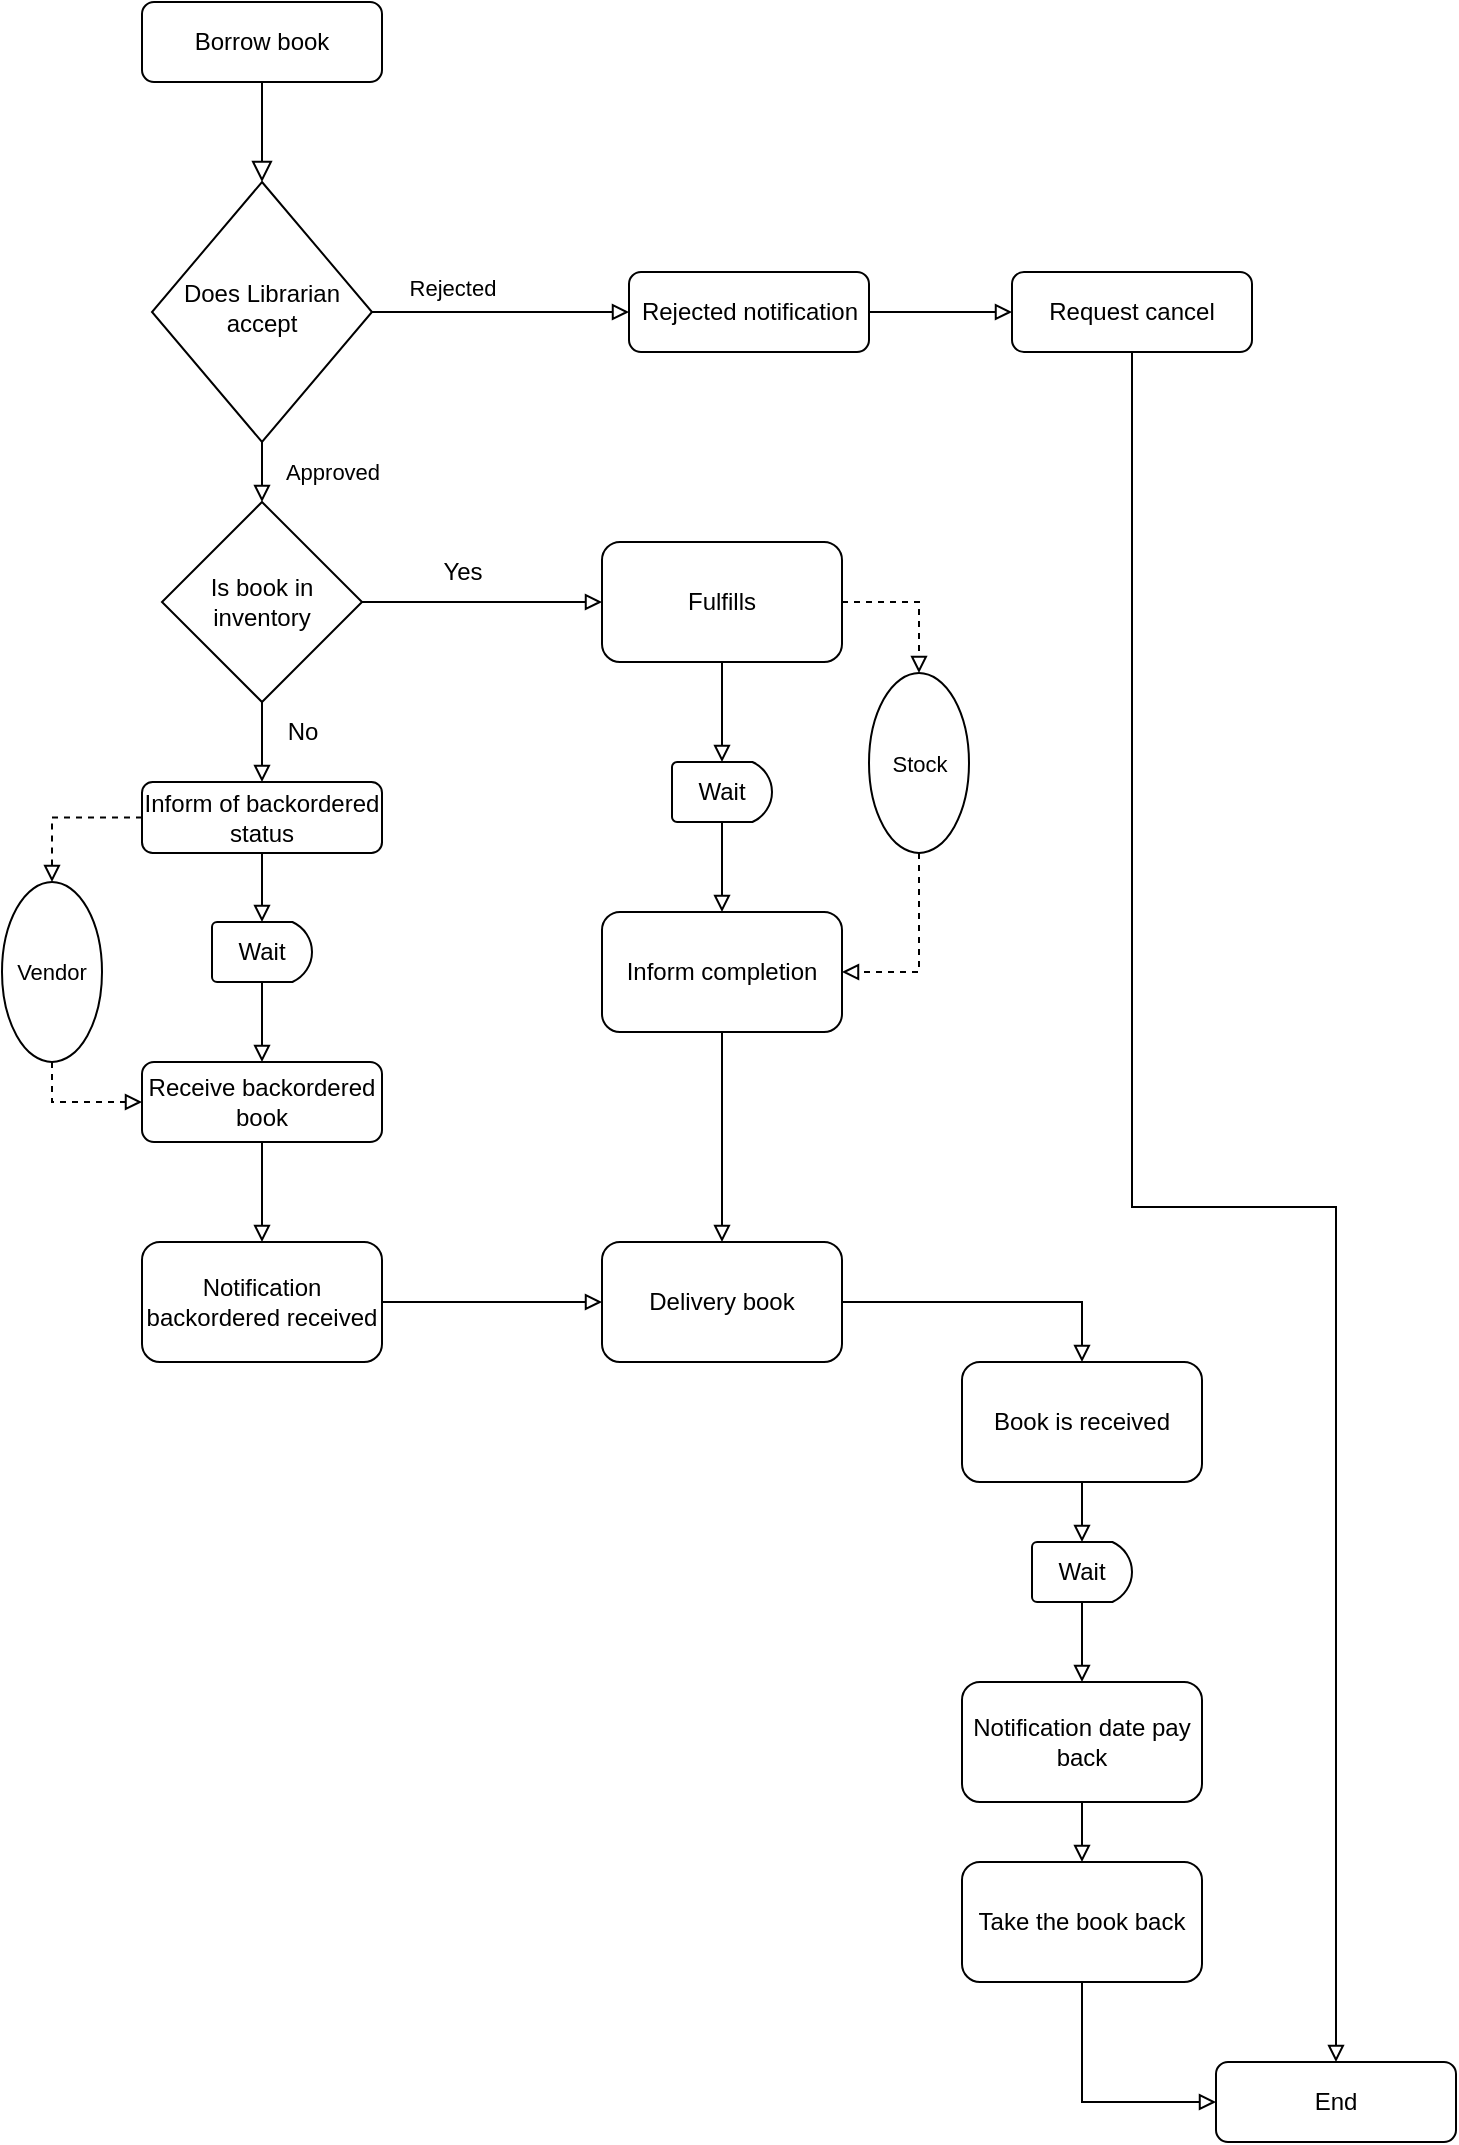<mxfile version="21.2.1" type="github">
  <diagram id="C5RBs43oDa-KdzZeNtuy" name="Page-1">
    <mxGraphModel dx="1434" dy="707" grid="1" gridSize="10" guides="1" tooltips="1" connect="1" arrows="1" fold="1" page="1" pageScale="1" pageWidth="827" pageHeight="1169" math="0" shadow="0">
      <root>
        <mxCell id="WIyWlLk6GJQsqaUBKTNV-0" />
        <mxCell id="WIyWlLk6GJQsqaUBKTNV-1" parent="WIyWlLk6GJQsqaUBKTNV-0" />
        <mxCell id="7vyjgsjqata19QfuYp4s-27" value="" style="rounded=0;html=1;jettySize=auto;orthogonalLoop=1;fontSize=11;endArrow=block;endFill=0;endSize=8;strokeWidth=1;shadow=0;labelBackgroundColor=none;edgeStyle=orthogonalEdgeStyle;" parent="WIyWlLk6GJQsqaUBKTNV-1" source="7vyjgsjqata19QfuYp4s-28" target="7vyjgsjqata19QfuYp4s-31" edge="1">
          <mxGeometry relative="1" as="geometry" />
        </mxCell>
        <mxCell id="7vyjgsjqata19QfuYp4s-28" value="Borrow book" style="rounded=1;whiteSpace=wrap;html=1;fontSize=12;glass=0;strokeWidth=1;shadow=0;" parent="WIyWlLk6GJQsqaUBKTNV-1" vertex="1">
          <mxGeometry x="110" y="90" width="120" height="40" as="geometry" />
        </mxCell>
        <mxCell id="7vyjgsjqata19QfuYp4s-29" value="" style="edgeStyle=orthogonalEdgeStyle;shape=connector;rounded=0;orthogonalLoop=1;jettySize=auto;html=1;labelBackgroundColor=default;strokeColor=default;strokeWidth=1;fontFamily=Helvetica;fontSize=11;fontColor=default;endArrow=block;endFill=0;entryX=0;entryY=0.5;entryDx=0;entryDy=0;" parent="WIyWlLk6GJQsqaUBKTNV-1" source="7vyjgsjqata19QfuYp4s-31" target="7vyjgsjqata19QfuYp4s-40" edge="1">
          <mxGeometry relative="1" as="geometry">
            <mxPoint x="290" y="245" as="targetPoint" />
          </mxGeometry>
        </mxCell>
        <mxCell id="7vyjgsjqata19QfuYp4s-69" style="edgeStyle=orthogonalEdgeStyle;rounded=0;orthogonalLoop=1;jettySize=auto;html=1;entryX=0.5;entryY=0;entryDx=0;entryDy=0;entryPerimeter=0;endArrow=block;endFill=0;" parent="WIyWlLk6GJQsqaUBKTNV-1" source="7vyjgsjqata19QfuYp4s-31" target="7vyjgsjqata19QfuYp4s-54" edge="1">
          <mxGeometry relative="1" as="geometry" />
        </mxCell>
        <mxCell id="7vyjgsjqata19QfuYp4s-31" value="Does Librarian accept" style="rhombus;whiteSpace=wrap;html=1;shadow=0;fontFamily=Helvetica;fontSize=12;align=center;strokeWidth=1;spacing=6;spacingTop=-4;" parent="WIyWlLk6GJQsqaUBKTNV-1" vertex="1">
          <mxGeometry x="115" y="180" width="110" height="130" as="geometry" />
        </mxCell>
        <mxCell id="7vyjgsjqata19QfuYp4s-68" style="edgeStyle=orthogonalEdgeStyle;rounded=0;orthogonalLoop=1;jettySize=auto;html=1;entryX=0;entryY=0.5;entryDx=0;entryDy=0;endArrow=block;endFill=0;" parent="WIyWlLk6GJQsqaUBKTNV-1" source="7vyjgsjqata19QfuYp4s-40" target="7vyjgsjqata19QfuYp4s-42" edge="1">
          <mxGeometry relative="1" as="geometry" />
        </mxCell>
        <mxCell id="7vyjgsjqata19QfuYp4s-40" value="Rejected notification" style="rounded=1;whiteSpace=wrap;html=1;fontSize=12;glass=0;strokeWidth=1;shadow=0;" parent="WIyWlLk6GJQsqaUBKTNV-1" vertex="1">
          <mxGeometry x="353.5" y="225" width="120" height="40" as="geometry" />
        </mxCell>
        <mxCell id="7vyjgsjqata19QfuYp4s-41" value="" style="edgeStyle=orthogonalEdgeStyle;shape=connector;rounded=0;orthogonalLoop=1;jettySize=auto;html=1;labelBackgroundColor=default;strokeColor=default;strokeWidth=1;fontFamily=Helvetica;fontSize=11;fontColor=default;endArrow=block;endFill=0;entryX=0.5;entryY=0;entryDx=0;entryDy=0;" parent="WIyWlLk6GJQsqaUBKTNV-1" source="7vyjgsjqata19QfuYp4s-42" target="7vyjgsjqata19QfuYp4s-45" edge="1">
          <mxGeometry relative="1" as="geometry">
            <mxPoint x="605" y="530" as="targetPoint" />
          </mxGeometry>
        </mxCell>
        <mxCell id="7vyjgsjqata19QfuYp4s-42" value="Request cancel" style="rounded=1;whiteSpace=wrap;html=1;fontSize=12;glass=0;strokeWidth=1;shadow=0;" parent="WIyWlLk6GJQsqaUBKTNV-1" vertex="1">
          <mxGeometry x="545" y="225" width="120" height="40" as="geometry" />
        </mxCell>
        <mxCell id="7vyjgsjqata19QfuYp4s-45" value="End" style="rounded=1;whiteSpace=wrap;html=1;fontSize=12;glass=0;strokeWidth=1;shadow=0;" parent="WIyWlLk6GJQsqaUBKTNV-1" vertex="1">
          <mxGeometry x="647" y="1120" width="120" height="40" as="geometry" />
        </mxCell>
        <mxCell id="7vyjgsjqata19QfuYp4s-48" value="Rejected" style="text;html=1;align=center;verticalAlign=middle;resizable=0;points=[];autosize=1;strokeColor=none;fillColor=none;fontSize=11;fontFamily=Helvetica;fontColor=default;" parent="WIyWlLk6GJQsqaUBKTNV-1" vertex="1">
          <mxGeometry x="230" y="218" width="70" height="30" as="geometry" />
        </mxCell>
        <mxCell id="7vyjgsjqata19QfuYp4s-49" value="Approved" style="text;html=1;align=center;verticalAlign=middle;resizable=0;points=[];autosize=1;strokeColor=none;fillColor=none;fontSize=11;fontFamily=Helvetica;fontColor=default;" parent="WIyWlLk6GJQsqaUBKTNV-1" vertex="1">
          <mxGeometry x="170" y="310" width="70" height="30" as="geometry" />
        </mxCell>
        <mxCell id="M3PrD7Hc3WXVOjsDAMgX-13" style="edgeStyle=orthogonalEdgeStyle;rounded=0;orthogonalLoop=1;jettySize=auto;html=1;entryX=1;entryY=0.5;entryDx=0;entryDy=0;dashed=1;endArrow=block;endFill=0;exitX=0.5;exitY=1;exitDx=0;exitDy=0;exitPerimeter=0;" parent="WIyWlLk6GJQsqaUBKTNV-1" source="7vyjgsjqata19QfuYp4s-51" target="7vyjgsjqata19QfuYp4s-66" edge="1">
          <mxGeometry relative="1" as="geometry" />
        </mxCell>
        <mxCell id="7vyjgsjqata19QfuYp4s-51" value="Stock" style="strokeWidth=1;html=1;shape=mxgraph.flowchart.start_2;whiteSpace=wrap;fontFamily=Helvetica;fontSize=11;fontColor=default;" parent="WIyWlLk6GJQsqaUBKTNV-1" vertex="1">
          <mxGeometry x="473.5" y="425.5" width="50" height="90" as="geometry" />
        </mxCell>
        <mxCell id="7vyjgsjqata19QfuYp4s-70" style="edgeStyle=orthogonalEdgeStyle;rounded=0;orthogonalLoop=1;jettySize=auto;html=1;entryX=0.5;entryY=0;entryDx=0;entryDy=0;endArrow=block;endFill=0;" parent="WIyWlLk6GJQsqaUBKTNV-1" source="7vyjgsjqata19QfuYp4s-54" target="7vyjgsjqata19QfuYp4s-55" edge="1">
          <mxGeometry relative="1" as="geometry" />
        </mxCell>
        <mxCell id="7vyjgsjqata19QfuYp4s-71" style="edgeStyle=orthogonalEdgeStyle;rounded=0;orthogonalLoop=1;jettySize=auto;html=1;entryX=0;entryY=0.5;entryDx=0;entryDy=0;endArrow=block;endFill=0;" parent="WIyWlLk6GJQsqaUBKTNV-1" source="7vyjgsjqata19QfuYp4s-54" target="M3PrD7Hc3WXVOjsDAMgX-0" edge="1">
          <mxGeometry relative="1" as="geometry" />
        </mxCell>
        <mxCell id="7vyjgsjqata19QfuYp4s-54" value="Is book in inventory" style="strokeWidth=1;html=1;shape=mxgraph.flowchart.decision;whiteSpace=wrap;" parent="WIyWlLk6GJQsqaUBKTNV-1" vertex="1">
          <mxGeometry x="120" y="340" width="100" height="100" as="geometry" />
        </mxCell>
        <mxCell id="7vyjgsjqata19QfuYp4s-72" style="edgeStyle=orthogonalEdgeStyle;rounded=0;orthogonalLoop=1;jettySize=auto;html=1;entryX=0.5;entryY=0;entryDx=0;entryDy=0;entryPerimeter=0;endArrow=block;endFill=0;" parent="WIyWlLk6GJQsqaUBKTNV-1" source="7vyjgsjqata19QfuYp4s-55" target="7vyjgsjqata19QfuYp4s-58" edge="1">
          <mxGeometry relative="1" as="geometry" />
        </mxCell>
        <mxCell id="M3PrD7Hc3WXVOjsDAMgX-15" style="edgeStyle=orthogonalEdgeStyle;rounded=0;orthogonalLoop=1;jettySize=auto;html=1;entryX=0.5;entryY=0;entryDx=0;entryDy=0;entryPerimeter=0;dashed=1;endArrow=block;endFill=0;" parent="WIyWlLk6GJQsqaUBKTNV-1" source="7vyjgsjqata19QfuYp4s-55" target="M3PrD7Hc3WXVOjsDAMgX-14" edge="1">
          <mxGeometry relative="1" as="geometry" />
        </mxCell>
        <mxCell id="7vyjgsjqata19QfuYp4s-55" value="Inform of backordered status" style="rounded=1;whiteSpace=wrap;html=1;" parent="WIyWlLk6GJQsqaUBKTNV-1" vertex="1">
          <mxGeometry x="110" y="480" width="120" height="35.5" as="geometry" />
        </mxCell>
        <mxCell id="7vyjgsjqata19QfuYp4s-74" value="" style="edgeStyle=orthogonalEdgeStyle;rounded=0;orthogonalLoop=1;jettySize=auto;html=1;endArrow=block;endFill=0;" parent="WIyWlLk6GJQsqaUBKTNV-1" source="7vyjgsjqata19QfuYp4s-56" target="7vyjgsjqata19QfuYp4s-59" edge="1">
          <mxGeometry relative="1" as="geometry" />
        </mxCell>
        <mxCell id="7vyjgsjqata19QfuYp4s-56" value="Receive backordered book" style="rounded=1;whiteSpace=wrap;html=1;" parent="WIyWlLk6GJQsqaUBKTNV-1" vertex="1">
          <mxGeometry x="110" y="620" width="120" height="40" as="geometry" />
        </mxCell>
        <mxCell id="7vyjgsjqata19QfuYp4s-57" value="No" style="text;html=1;align=center;verticalAlign=middle;resizable=0;points=[];autosize=1;strokeColor=none;fillColor=none;" parent="WIyWlLk6GJQsqaUBKTNV-1" vertex="1">
          <mxGeometry x="170" y="440" width="40" height="30" as="geometry" />
        </mxCell>
        <mxCell id="7vyjgsjqata19QfuYp4s-73" value="" style="edgeStyle=orthogonalEdgeStyle;rounded=0;orthogonalLoop=1;jettySize=auto;html=1;endArrow=block;endFill=0;" parent="WIyWlLk6GJQsqaUBKTNV-1" source="7vyjgsjqata19QfuYp4s-58" target="7vyjgsjqata19QfuYp4s-56" edge="1">
          <mxGeometry relative="1" as="geometry" />
        </mxCell>
        <mxCell id="7vyjgsjqata19QfuYp4s-58" value="Wait" style="strokeWidth=1;html=1;shape=mxgraph.flowchart.delay;whiteSpace=wrap;" parent="WIyWlLk6GJQsqaUBKTNV-1" vertex="1">
          <mxGeometry x="145" y="550" width="50" height="30" as="geometry" />
        </mxCell>
        <mxCell id="7vyjgsjqata19QfuYp4s-76" style="edgeStyle=orthogonalEdgeStyle;rounded=0;orthogonalLoop=1;jettySize=auto;html=1;entryX=0;entryY=0.5;entryDx=0;entryDy=0;endArrow=block;endFill=0;" parent="WIyWlLk6GJQsqaUBKTNV-1" source="7vyjgsjqata19QfuYp4s-59" target="7vyjgsjqata19QfuYp4s-60" edge="1">
          <mxGeometry relative="1" as="geometry" />
        </mxCell>
        <mxCell id="7vyjgsjqata19QfuYp4s-59" value="Notification backordered received" style="rounded=1;whiteSpace=wrap;html=1;" parent="WIyWlLk6GJQsqaUBKTNV-1" vertex="1">
          <mxGeometry x="110" y="710" width="120" height="60" as="geometry" />
        </mxCell>
        <mxCell id="7vyjgsjqata19QfuYp4s-77" style="edgeStyle=orthogonalEdgeStyle;rounded=0;orthogonalLoop=1;jettySize=auto;html=1;entryX=0.5;entryY=0;entryDx=0;entryDy=0;endArrow=block;endFill=0;" parent="WIyWlLk6GJQsqaUBKTNV-1" source="7vyjgsjqata19QfuYp4s-60" target="7vyjgsjqata19QfuYp4s-61" edge="1">
          <mxGeometry relative="1" as="geometry" />
        </mxCell>
        <mxCell id="7vyjgsjqata19QfuYp4s-60" value="Delivery book" style="rounded=1;whiteSpace=wrap;html=1;" parent="WIyWlLk6GJQsqaUBKTNV-1" vertex="1">
          <mxGeometry x="340" y="710" width="120" height="60" as="geometry" />
        </mxCell>
        <mxCell id="7vyjgsjqata19QfuYp4s-78" style="edgeStyle=orthogonalEdgeStyle;rounded=0;orthogonalLoop=1;jettySize=auto;html=1;entryX=0.5;entryY=0;entryDx=0;entryDy=0;entryPerimeter=0;endArrow=block;endFill=0;" parent="WIyWlLk6GJQsqaUBKTNV-1" source="7vyjgsjqata19QfuYp4s-61" target="7vyjgsjqata19QfuYp4s-62" edge="1">
          <mxGeometry relative="1" as="geometry" />
        </mxCell>
        <mxCell id="7vyjgsjqata19QfuYp4s-61" value="Book is received" style="rounded=1;whiteSpace=wrap;html=1;" parent="WIyWlLk6GJQsqaUBKTNV-1" vertex="1">
          <mxGeometry x="520" y="770" width="120" height="60" as="geometry" />
        </mxCell>
        <mxCell id="7vyjgsjqata19QfuYp4s-79" style="edgeStyle=orthogonalEdgeStyle;rounded=0;orthogonalLoop=1;jettySize=auto;html=1;entryX=0.5;entryY=0;entryDx=0;entryDy=0;endArrow=block;endFill=0;" parent="WIyWlLk6GJQsqaUBKTNV-1" source="7vyjgsjqata19QfuYp4s-62" target="7vyjgsjqata19QfuYp4s-63" edge="1">
          <mxGeometry relative="1" as="geometry" />
        </mxCell>
        <mxCell id="7vyjgsjqata19QfuYp4s-62" value="Wait" style="strokeWidth=1;html=1;shape=mxgraph.flowchart.delay;whiteSpace=wrap;" parent="WIyWlLk6GJQsqaUBKTNV-1" vertex="1">
          <mxGeometry x="555" y="860" width="50" height="30" as="geometry" />
        </mxCell>
        <mxCell id="7vyjgsjqata19QfuYp4s-80" style="edgeStyle=orthogonalEdgeStyle;rounded=0;orthogonalLoop=1;jettySize=auto;html=1;entryX=0.5;entryY=0;entryDx=0;entryDy=0;endArrow=block;endFill=0;" parent="WIyWlLk6GJQsqaUBKTNV-1" source="7vyjgsjqata19QfuYp4s-63" target="7vyjgsjqata19QfuYp4s-64" edge="1">
          <mxGeometry relative="1" as="geometry" />
        </mxCell>
        <mxCell id="7vyjgsjqata19QfuYp4s-63" value="Notification date pay back" style="rounded=1;whiteSpace=wrap;html=1;" parent="WIyWlLk6GJQsqaUBKTNV-1" vertex="1">
          <mxGeometry x="520" y="930" width="120" height="60" as="geometry" />
        </mxCell>
        <mxCell id="7vyjgsjqata19QfuYp4s-81" style="edgeStyle=orthogonalEdgeStyle;rounded=0;orthogonalLoop=1;jettySize=auto;html=1;entryX=0;entryY=0.5;entryDx=0;entryDy=0;exitX=0.5;exitY=1;exitDx=0;exitDy=0;endArrow=block;endFill=0;" parent="WIyWlLk6GJQsqaUBKTNV-1" source="7vyjgsjqata19QfuYp4s-64" target="7vyjgsjqata19QfuYp4s-45" edge="1">
          <mxGeometry relative="1" as="geometry" />
        </mxCell>
        <mxCell id="7vyjgsjqata19QfuYp4s-64" value="Take the book back" style="rounded=1;whiteSpace=wrap;html=1;" parent="WIyWlLk6GJQsqaUBKTNV-1" vertex="1">
          <mxGeometry x="520" y="1020" width="120" height="60" as="geometry" />
        </mxCell>
        <mxCell id="7vyjgsjqata19QfuYp4s-65" value="Yes" style="text;html=1;align=center;verticalAlign=middle;resizable=0;points=[];autosize=1;strokeColor=none;fillColor=none;" parent="WIyWlLk6GJQsqaUBKTNV-1" vertex="1">
          <mxGeometry x="250" y="360" width="40" height="30" as="geometry" />
        </mxCell>
        <mxCell id="7vyjgsjqata19QfuYp4s-75" style="edgeStyle=orthogonalEdgeStyle;rounded=0;orthogonalLoop=1;jettySize=auto;html=1;entryX=0.5;entryY=0;entryDx=0;entryDy=0;endArrow=block;endFill=0;" parent="WIyWlLk6GJQsqaUBKTNV-1" source="7vyjgsjqata19QfuYp4s-66" target="7vyjgsjqata19QfuYp4s-60" edge="1">
          <mxGeometry relative="1" as="geometry" />
        </mxCell>
        <mxCell id="7vyjgsjqata19QfuYp4s-66" value="Inform completion" style="rounded=1;whiteSpace=wrap;html=1;" parent="WIyWlLk6GJQsqaUBKTNV-1" vertex="1">
          <mxGeometry x="340" y="545" width="120" height="60" as="geometry" />
        </mxCell>
        <mxCell id="M3PrD7Hc3WXVOjsDAMgX-10" style="edgeStyle=orthogonalEdgeStyle;rounded=0;orthogonalLoop=1;jettySize=auto;html=1;entryX=0.5;entryY=0;entryDx=0;entryDy=0;entryPerimeter=0;endArrow=block;endFill=0;" parent="WIyWlLk6GJQsqaUBKTNV-1" source="M3PrD7Hc3WXVOjsDAMgX-0" target="M3PrD7Hc3WXVOjsDAMgX-9" edge="1">
          <mxGeometry relative="1" as="geometry" />
        </mxCell>
        <mxCell id="M3PrD7Hc3WXVOjsDAMgX-12" style="edgeStyle=orthogonalEdgeStyle;rounded=0;orthogonalLoop=1;jettySize=auto;html=1;entryX=0.5;entryY=0;entryDx=0;entryDy=0;entryPerimeter=0;endArrow=block;endFill=0;dashed=1;" parent="WIyWlLk6GJQsqaUBKTNV-1" source="M3PrD7Hc3WXVOjsDAMgX-0" target="7vyjgsjqata19QfuYp4s-51" edge="1">
          <mxGeometry relative="1" as="geometry" />
        </mxCell>
        <mxCell id="M3PrD7Hc3WXVOjsDAMgX-0" value="Fulfills" style="rounded=1;whiteSpace=wrap;html=1;" parent="WIyWlLk6GJQsqaUBKTNV-1" vertex="1">
          <mxGeometry x="340" y="360" width="120" height="60" as="geometry" />
        </mxCell>
        <mxCell id="M3PrD7Hc3WXVOjsDAMgX-11" style="edgeStyle=orthogonalEdgeStyle;rounded=0;orthogonalLoop=1;jettySize=auto;html=1;entryX=0.5;entryY=0;entryDx=0;entryDy=0;endArrow=block;endFill=0;" parent="WIyWlLk6GJQsqaUBKTNV-1" source="M3PrD7Hc3WXVOjsDAMgX-9" target="7vyjgsjqata19QfuYp4s-66" edge="1">
          <mxGeometry relative="1" as="geometry" />
        </mxCell>
        <mxCell id="M3PrD7Hc3WXVOjsDAMgX-9" value="Wait" style="strokeWidth=1;html=1;shape=mxgraph.flowchart.delay;whiteSpace=wrap;" parent="WIyWlLk6GJQsqaUBKTNV-1" vertex="1">
          <mxGeometry x="375" y="470" width="50" height="30" as="geometry" />
        </mxCell>
        <mxCell id="M3PrD7Hc3WXVOjsDAMgX-16" style="edgeStyle=orthogonalEdgeStyle;rounded=0;orthogonalLoop=1;jettySize=auto;html=1;entryX=0;entryY=0.5;entryDx=0;entryDy=0;dashed=1;endArrow=block;endFill=0;exitX=0.5;exitY=1;exitDx=0;exitDy=0;exitPerimeter=0;" parent="WIyWlLk6GJQsqaUBKTNV-1" source="M3PrD7Hc3WXVOjsDAMgX-14" target="7vyjgsjqata19QfuYp4s-56" edge="1">
          <mxGeometry relative="1" as="geometry" />
        </mxCell>
        <mxCell id="M3PrD7Hc3WXVOjsDAMgX-14" value="Vendor" style="strokeWidth=1;html=1;shape=mxgraph.flowchart.start_2;whiteSpace=wrap;fontFamily=Helvetica;fontSize=11;fontColor=default;" parent="WIyWlLk6GJQsqaUBKTNV-1" vertex="1">
          <mxGeometry x="40" y="530" width="50" height="90" as="geometry" />
        </mxCell>
      </root>
    </mxGraphModel>
  </diagram>
</mxfile>
